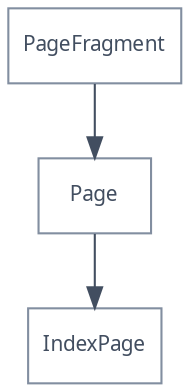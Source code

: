 

digraph Overview
{
    rankdir="TB"
    bgcolor=none
    node [
        shape     = rectangle, 
        margin    = 0.1,
        fontname  = "Segoe UI",
        bgcolor   = none
        color     = "#828EA0FF",
        fontcolor = "#424E60FF",
        fontsize  = "10",
    ]
    edge [
        bgcolor   = none
        color     = "#424E60FF",
        fontcolor = "#424E60FF",
    ]
    125 [label="PageFragment"]
    124 [label="Page"]
    123 [label="IndexPage"]
    125->124->123
}
